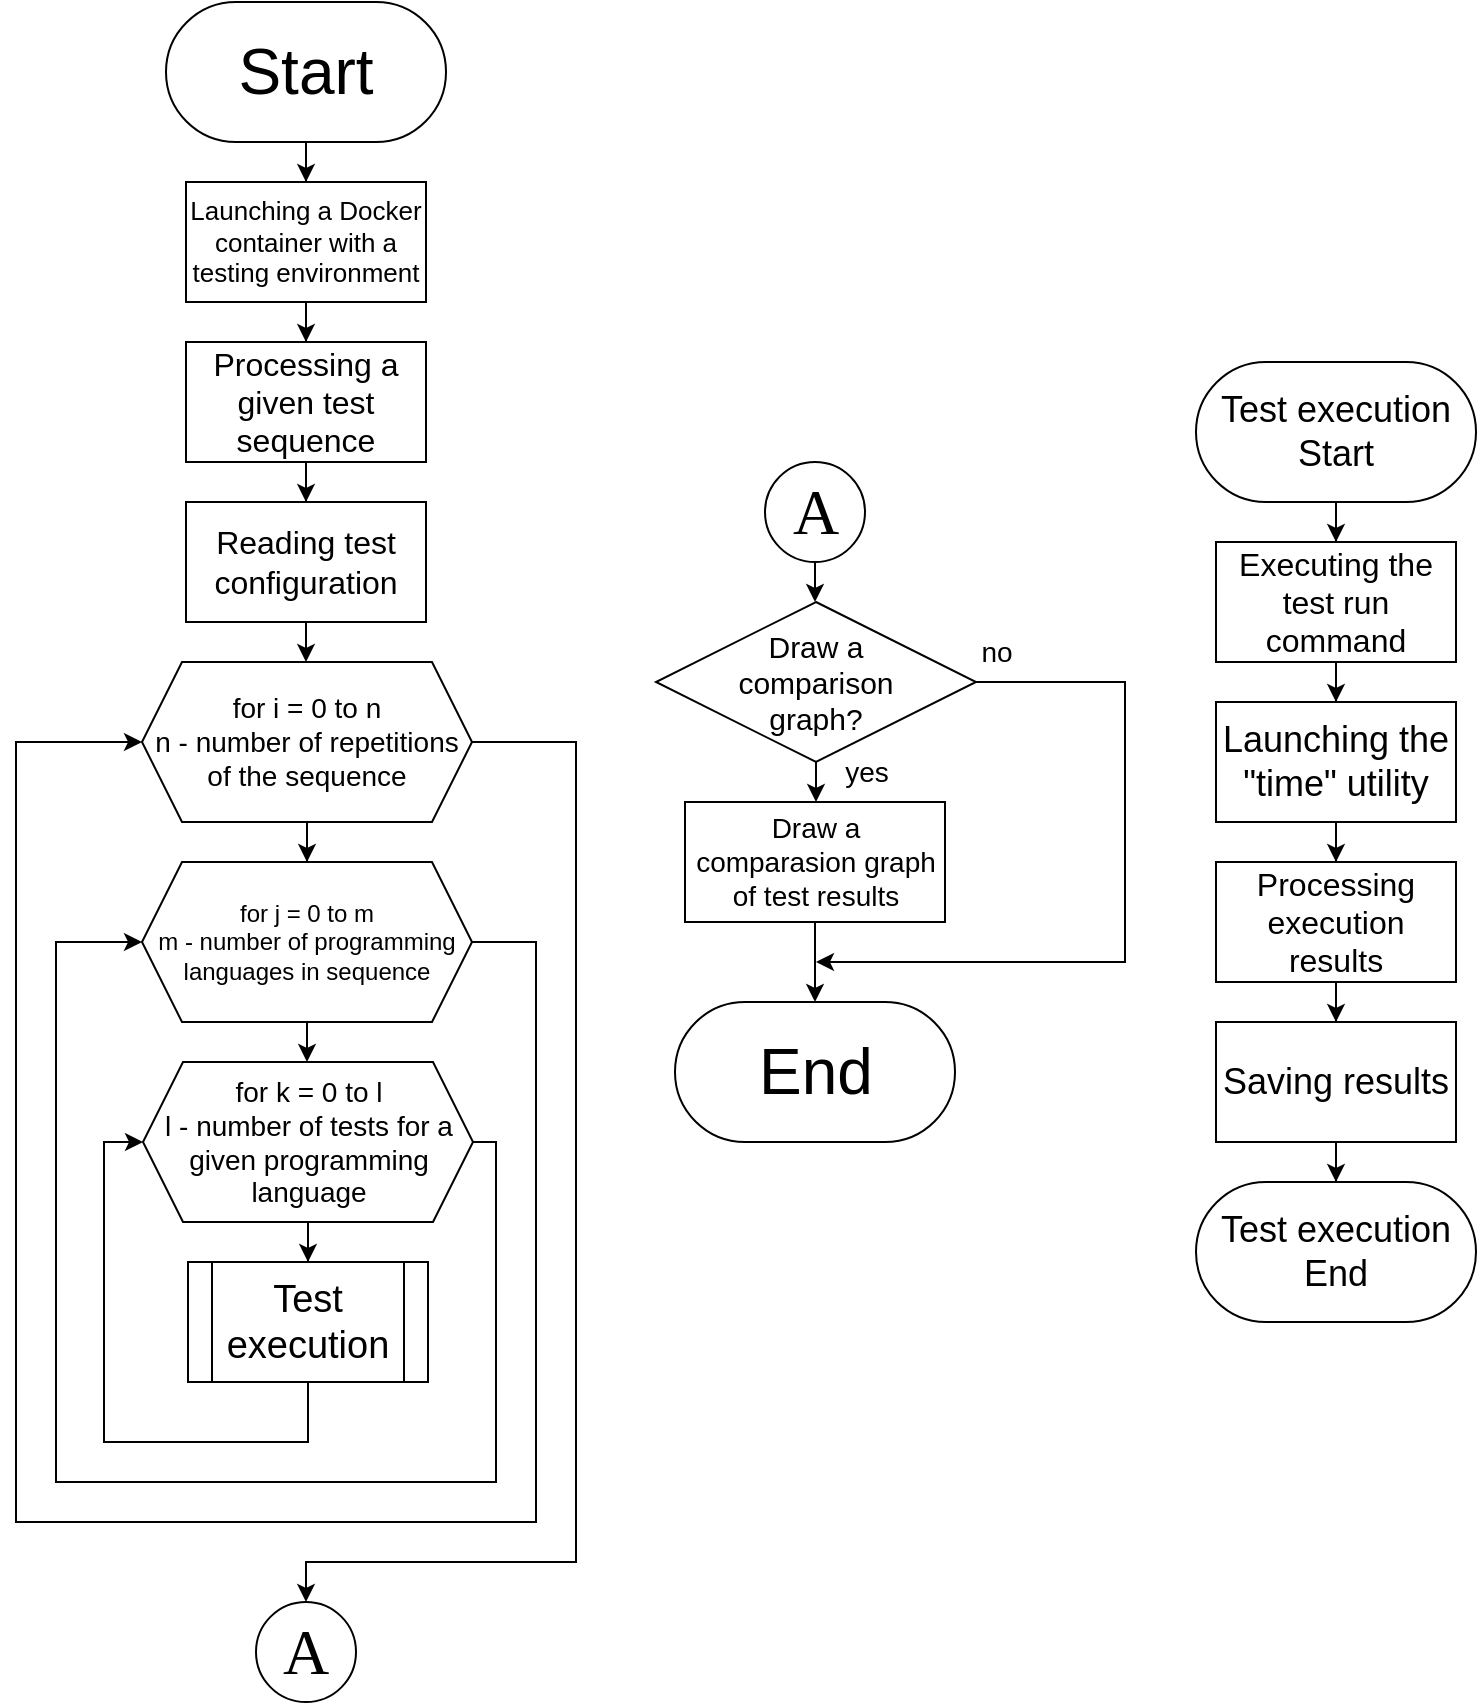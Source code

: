 <mxfile version="23.1.5" type="device">
  <diagram name="Page-1" id="krlLLVuHp6nMf8_PuCLu">
    <mxGraphModel dx="1458" dy="831" grid="1" gridSize="10" guides="1" tooltips="1" connect="1" arrows="1" fold="1" page="1" pageScale="1" pageWidth="850" pageHeight="1100" math="0" shadow="0">
      <root>
        <mxCell id="0" />
        <mxCell id="1" parent="0" />
        <mxCell id="wE5hzmVtrxH4fMtxzaI--26" style="edgeStyle=orthogonalEdgeStyle;rounded=0;orthogonalLoop=1;jettySize=auto;html=1;entryX=0.5;entryY=0;entryDx=0;entryDy=0;fontFamily=Arial;fontStyle=0" parent="1" source="wE5hzmVtrxH4fMtxzaI--2" target="wE5hzmVtrxH4fMtxzaI--23" edge="1">
          <mxGeometry relative="1" as="geometry" />
        </mxCell>
        <mxCell id="wE5hzmVtrxH4fMtxzaI--2" value="Start" style="rounded=1;whiteSpace=wrap;html=1;arcSize=50;fontFamily=Arial;fontStyle=0;fontSize=32;" parent="1" vertex="1">
          <mxGeometry x="355" y="60" width="140" height="70" as="geometry" />
        </mxCell>
        <mxCell id="wE5hzmVtrxH4fMtxzaI--12" style="edgeStyle=orthogonalEdgeStyle;rounded=0;orthogonalLoop=1;jettySize=auto;html=1;fontFamily=Arial;fontStyle=0" parent="1" source="wE5hzmVtrxH4fMtxzaI--3" target="wE5hzmVtrxH4fMtxzaI--4" edge="1">
          <mxGeometry relative="1" as="geometry" />
        </mxCell>
        <mxCell id="wE5hzmVtrxH4fMtxzaI--3" value="Processing a given test sequence" style="rounded=0;whiteSpace=wrap;html=1;fontFamily=Arial;fontStyle=0;fontSize=16;" parent="1" vertex="1">
          <mxGeometry x="365" y="230" width="120" height="60" as="geometry" />
        </mxCell>
        <mxCell id="wE5hzmVtrxH4fMtxzaI--13" style="edgeStyle=orthogonalEdgeStyle;rounded=0;orthogonalLoop=1;jettySize=auto;html=1;fontFamily=Arial;fontStyle=0" parent="1" source="wE5hzmVtrxH4fMtxzaI--4" target="wE5hzmVtrxH4fMtxzaI--5" edge="1">
          <mxGeometry relative="1" as="geometry" />
        </mxCell>
        <mxCell id="wE5hzmVtrxH4fMtxzaI--4" value="Reading test configuration" style="rounded=0;whiteSpace=wrap;html=1;fontFamily=Arial;fontStyle=0;fontSize=16;" parent="1" vertex="1">
          <mxGeometry x="365" y="310" width="120" height="60" as="geometry" />
        </mxCell>
        <mxCell id="wE5hzmVtrxH4fMtxzaI--14" style="edgeStyle=orthogonalEdgeStyle;rounded=0;orthogonalLoop=1;jettySize=auto;html=1;fontFamily=Arial;fontStyle=0" parent="1" source="wE5hzmVtrxH4fMtxzaI--5" target="wE5hzmVtrxH4fMtxzaI--6" edge="1">
          <mxGeometry relative="1" as="geometry" />
        </mxCell>
        <mxCell id="wE5hzmVtrxH4fMtxzaI--42" style="edgeStyle=orthogonalEdgeStyle;rounded=0;orthogonalLoop=1;jettySize=auto;html=1;fontFamily=Arial;fontStyle=0;entryX=0.5;entryY=0;entryDx=0;entryDy=0;" parent="1" source="wE5hzmVtrxH4fMtxzaI--5" target="wE5hzmVtrxH4fMtxzaI--51" edge="1">
          <mxGeometry relative="1" as="geometry">
            <mxPoint x="420" y="860" as="targetPoint" />
            <Array as="points">
              <mxPoint x="560" y="430" />
              <mxPoint x="560" y="840" />
              <mxPoint x="425" y="840" />
            </Array>
          </mxGeometry>
        </mxCell>
        <mxCell id="wE5hzmVtrxH4fMtxzaI--5" value="&lt;div style=&quot;font-size: 14px;&quot;&gt;for i = 0 to n&lt;/div&gt;&lt;div style=&quot;font-size: 14px;&quot;&gt;n - number of repetitions of the sequence&lt;/div&gt;" style="shape=hexagon;perimeter=hexagonPerimeter2;whiteSpace=wrap;html=1;fixedSize=1;fontFamily=Arial;fontStyle=0;fontSize=14;" parent="1" vertex="1">
          <mxGeometry x="343" y="390" width="165" height="80" as="geometry" />
        </mxCell>
        <mxCell id="wE5hzmVtrxH4fMtxzaI--15" style="edgeStyle=orthogonalEdgeStyle;rounded=0;orthogonalLoop=1;jettySize=auto;html=1;fontFamily=Arial;fontStyle=0" parent="1" source="wE5hzmVtrxH4fMtxzaI--6" target="wE5hzmVtrxH4fMtxzaI--7" edge="1">
          <mxGeometry relative="1" as="geometry" />
        </mxCell>
        <mxCell id="wE5hzmVtrxH4fMtxzaI--20" style="edgeStyle=orthogonalEdgeStyle;rounded=0;orthogonalLoop=1;jettySize=auto;html=1;entryX=0;entryY=0.5;entryDx=0;entryDy=0;fontFamily=Arial;fontStyle=0" parent="1" source="wE5hzmVtrxH4fMtxzaI--6" target="wE5hzmVtrxH4fMtxzaI--5" edge="1">
          <mxGeometry relative="1" as="geometry">
            <Array as="points">
              <mxPoint x="540" y="530" />
              <mxPoint x="540" y="820" />
              <mxPoint x="280" y="820" />
              <mxPoint x="280" y="430" />
            </Array>
          </mxGeometry>
        </mxCell>
        <mxCell id="wE5hzmVtrxH4fMtxzaI--6" value="&lt;div style=&quot;font-size: 12px;&quot;&gt;for j = 0 to m&lt;/div&gt;&lt;div style=&quot;font-size: 12px;&quot;&gt;m - number of programming languages in sequence&lt;/div&gt;" style="shape=hexagon;perimeter=hexagonPerimeter2;whiteSpace=wrap;html=1;fixedSize=1;fontFamily=Arial;fontStyle=0;fontSize=12;" parent="1" vertex="1">
          <mxGeometry x="343" y="490" width="165" height="80" as="geometry" />
        </mxCell>
        <mxCell id="wE5hzmVtrxH4fMtxzaI--16" style="edgeStyle=orthogonalEdgeStyle;rounded=0;orthogonalLoop=1;jettySize=auto;html=1;fontFamily=Arial;fontStyle=0" parent="1" source="wE5hzmVtrxH4fMtxzaI--7" target="wE5hzmVtrxH4fMtxzaI--10" edge="1">
          <mxGeometry relative="1" as="geometry" />
        </mxCell>
        <mxCell id="wE5hzmVtrxH4fMtxzaI--19" style="edgeStyle=orthogonalEdgeStyle;rounded=0;orthogonalLoop=1;jettySize=auto;html=1;entryX=0;entryY=0.5;entryDx=0;entryDy=0;fontFamily=Arial;fontStyle=0" parent="1" source="wE5hzmVtrxH4fMtxzaI--7" target="wE5hzmVtrxH4fMtxzaI--6" edge="1">
          <mxGeometry relative="1" as="geometry">
            <Array as="points">
              <mxPoint x="520" y="630" />
              <mxPoint x="520" y="800" />
              <mxPoint x="300" y="800" />
              <mxPoint x="300" y="530" />
            </Array>
          </mxGeometry>
        </mxCell>
        <mxCell id="wE5hzmVtrxH4fMtxzaI--7" value="&lt;div style=&quot;font-size: 14px;&quot;&gt;for k = 0 to l&lt;/div&gt;&lt;div style=&quot;font-size: 14px;&quot;&gt;l - number of tests for a given programming language&lt;/div&gt;" style="shape=hexagon;perimeter=hexagonPerimeter2;whiteSpace=wrap;html=1;fixedSize=1;fontFamily=Arial;fontStyle=0;fontSize=14;" parent="1" vertex="1">
          <mxGeometry x="343.5" y="590" width="165" height="80" as="geometry" />
        </mxCell>
        <mxCell id="wE5hzmVtrxH4fMtxzaI--17" style="edgeStyle=orthogonalEdgeStyle;rounded=0;orthogonalLoop=1;jettySize=auto;html=1;entryX=0;entryY=0.5;entryDx=0;entryDy=0;fontFamily=Arial;fontStyle=0" parent="1" source="wE5hzmVtrxH4fMtxzaI--10" target="wE5hzmVtrxH4fMtxzaI--7" edge="1">
          <mxGeometry relative="1" as="geometry">
            <Array as="points">
              <mxPoint x="426" y="780" />
              <mxPoint x="324" y="780" />
              <mxPoint x="324" y="630" />
            </Array>
          </mxGeometry>
        </mxCell>
        <mxCell id="wE5hzmVtrxH4fMtxzaI--10" value="Test execution" style="shape=process;whiteSpace=wrap;html=1;backgroundOutline=1;fontFamily=Arial;fontStyle=0;fontSize=19;" parent="1" vertex="1">
          <mxGeometry x="366" y="690" width="120" height="60" as="geometry" />
        </mxCell>
        <mxCell id="wE5hzmVtrxH4fMtxzaI--34" style="edgeStyle=orthogonalEdgeStyle;rounded=0;orthogonalLoop=1;jettySize=auto;html=1;entryX=0.5;entryY=0;entryDx=0;entryDy=0;fontFamily=Arial;fontStyle=0" parent="1" source="wE5hzmVtrxH4fMtxzaI--21" target="wE5hzmVtrxH4fMtxzaI--22" edge="1">
          <mxGeometry relative="1" as="geometry" />
        </mxCell>
        <mxCell id="wE5hzmVtrxH4fMtxzaI--21" value="Test execution&lt;br style=&quot;font-size: 18px;&quot;&gt;Start" style="rounded=1;whiteSpace=wrap;html=1;arcSize=50;fontFamily=Arial;fontStyle=0;fontSize=18;" parent="1" vertex="1">
          <mxGeometry x="870" y="240" width="140" height="70" as="geometry" />
        </mxCell>
        <mxCell id="wE5hzmVtrxH4fMtxzaI--35" style="edgeStyle=orthogonalEdgeStyle;rounded=0;orthogonalLoop=1;jettySize=auto;html=1;fontFamily=Arial;fontStyle=0" parent="1" source="wE5hzmVtrxH4fMtxzaI--22" target="wE5hzmVtrxH4fMtxzaI--30" edge="1">
          <mxGeometry relative="1" as="geometry" />
        </mxCell>
        <mxCell id="wE5hzmVtrxH4fMtxzaI--22" value="Executing the test run command" style="rounded=0;whiteSpace=wrap;html=1;fontFamily=Arial;fontStyle=0;fontSize=16;" parent="1" vertex="1">
          <mxGeometry x="880" y="330" width="120" height="60" as="geometry" />
        </mxCell>
        <mxCell id="wE5hzmVtrxH4fMtxzaI--29" style="edgeStyle=orthogonalEdgeStyle;rounded=0;orthogonalLoop=1;jettySize=auto;html=1;entryX=0.5;entryY=0;entryDx=0;entryDy=0;fontFamily=Arial;fontStyle=0" parent="1" source="wE5hzmVtrxH4fMtxzaI--23" target="wE5hzmVtrxH4fMtxzaI--3" edge="1">
          <mxGeometry relative="1" as="geometry" />
        </mxCell>
        <mxCell id="wE5hzmVtrxH4fMtxzaI--23" value="&lt;font style=&quot;font-size: 13px;&quot;&gt;Launching a Docker container with a testing environment&lt;/font&gt;" style="rounded=0;whiteSpace=wrap;html=1;fontFamily=Arial;fontStyle=0;fontSize=13;" parent="1" vertex="1">
          <mxGeometry x="365" y="150" width="120" height="60" as="geometry" />
        </mxCell>
        <mxCell id="wE5hzmVtrxH4fMtxzaI--36" style="edgeStyle=orthogonalEdgeStyle;rounded=0;orthogonalLoop=1;jettySize=auto;html=1;entryX=0.5;entryY=0;entryDx=0;entryDy=0;fontFamily=Arial;fontStyle=0" parent="1" source="wE5hzmVtrxH4fMtxzaI--30" target="wE5hzmVtrxH4fMtxzaI--31" edge="1">
          <mxGeometry relative="1" as="geometry" />
        </mxCell>
        <mxCell id="wE5hzmVtrxH4fMtxzaI--30" value="Launching the &quot;time&quot; utility" style="rounded=0;whiteSpace=wrap;html=1;fontFamily=Arial;fontStyle=0;fontSize=18;" parent="1" vertex="1">
          <mxGeometry x="880" y="410" width="120" height="60" as="geometry" />
        </mxCell>
        <mxCell id="wE5hzmVtrxH4fMtxzaI--37" style="edgeStyle=orthogonalEdgeStyle;rounded=0;orthogonalLoop=1;jettySize=auto;html=1;entryX=0.5;entryY=0;entryDx=0;entryDy=0;fontFamily=Arial;fontStyle=0" parent="1" source="wE5hzmVtrxH4fMtxzaI--31" target="wE5hzmVtrxH4fMtxzaI--32" edge="1">
          <mxGeometry relative="1" as="geometry" />
        </mxCell>
        <mxCell id="wE5hzmVtrxH4fMtxzaI--31" value="Processing execution results" style="rounded=0;whiteSpace=wrap;html=1;fontFamily=Arial;fontStyle=0;fontSize=16;" parent="1" vertex="1">
          <mxGeometry x="880" y="490" width="120" height="60" as="geometry" />
        </mxCell>
        <mxCell id="wE5hzmVtrxH4fMtxzaI--39" style="edgeStyle=orthogonalEdgeStyle;rounded=0;orthogonalLoop=1;jettySize=auto;html=1;fontFamily=Arial;fontStyle=0" parent="1" source="wE5hzmVtrxH4fMtxzaI--32" target="wE5hzmVtrxH4fMtxzaI--33" edge="1">
          <mxGeometry relative="1" as="geometry" />
        </mxCell>
        <mxCell id="wE5hzmVtrxH4fMtxzaI--32" value="Saving results" style="rounded=0;whiteSpace=wrap;html=1;fontFamily=Arial;fontStyle=0;fontSize=18;" parent="1" vertex="1">
          <mxGeometry x="880" y="570" width="120" height="60" as="geometry" />
        </mxCell>
        <mxCell id="wE5hzmVtrxH4fMtxzaI--33" value="Test execution&lt;br style=&quot;font-size: 18px;&quot;&gt;End" style="rounded=1;whiteSpace=wrap;html=1;arcSize=50;fontFamily=Arial;fontStyle=0;fontSize=18;" parent="1" vertex="1">
          <mxGeometry x="870" y="650" width="140" height="70" as="geometry" />
        </mxCell>
        <mxCell id="wE5hzmVtrxH4fMtxzaI--44" style="edgeStyle=orthogonalEdgeStyle;rounded=0;orthogonalLoop=1;jettySize=auto;html=1;entryX=0.5;entryY=0;entryDx=0;entryDy=0;fontFamily=Arial;fontStyle=0" parent="1" source="wE5hzmVtrxH4fMtxzaI--41" target="wE5hzmVtrxH4fMtxzaI--43" edge="1">
          <mxGeometry relative="1" as="geometry" />
        </mxCell>
        <mxCell id="wE5hzmVtrxH4fMtxzaI--48" style="edgeStyle=orthogonalEdgeStyle;rounded=0;orthogonalLoop=1;jettySize=auto;html=1;fontFamily=Arial;fontStyle=0" parent="1" source="wE5hzmVtrxH4fMtxzaI--41" edge="1">
          <mxGeometry relative="1" as="geometry">
            <mxPoint x="680" y="540" as="targetPoint" />
            <Array as="points">
              <mxPoint x="834.5" y="400" />
              <mxPoint x="834.5" y="540" />
            </Array>
          </mxGeometry>
        </mxCell>
        <mxCell id="wE5hzmVtrxH4fMtxzaI--41" value="Draw&amp;nbsp;a &lt;br style=&quot;font-size: 15px;&quot;&gt;comparison&lt;br style=&quot;font-size: 15px;&quot;&gt;graph?" style="rhombus;whiteSpace=wrap;html=1;fontFamily=Arial;fontStyle=0;fontSize=15;" parent="1" vertex="1">
          <mxGeometry x="600" y="360" width="160" height="80" as="geometry" />
        </mxCell>
        <mxCell id="wE5hzmVtrxH4fMtxzaI--46" style="edgeStyle=orthogonalEdgeStyle;rounded=0;orthogonalLoop=1;jettySize=auto;html=1;entryX=0.5;entryY=0;entryDx=0;entryDy=0;fontFamily=Arial;fontStyle=0" parent="1" source="wE5hzmVtrxH4fMtxzaI--43" target="wE5hzmVtrxH4fMtxzaI--45" edge="1">
          <mxGeometry relative="1" as="geometry" />
        </mxCell>
        <mxCell id="wE5hzmVtrxH4fMtxzaI--43" value="Draw a comparasion graph of test results" style="rounded=0;whiteSpace=wrap;html=1;fontFamily=Arial;fontStyle=0;fontSize=14;" parent="1" vertex="1">
          <mxGeometry x="614.5" y="460" width="130" height="60" as="geometry" />
        </mxCell>
        <mxCell id="wE5hzmVtrxH4fMtxzaI--45" value="End" style="rounded=1;whiteSpace=wrap;html=1;arcSize=50;fontFamily=Arial;fontStyle=0;fontSize=32;" parent="1" vertex="1">
          <mxGeometry x="609.5" y="560" width="140" height="70" as="geometry" />
        </mxCell>
        <mxCell id="wE5hzmVtrxH4fMtxzaI--49" value="no" style="text;html=1;align=center;verticalAlign=middle;resizable=0;points=[];autosize=1;strokeColor=none;fillColor=none;fontFamily=Arial;fontStyle=0;fontSize=14;" parent="1" vertex="1">
          <mxGeometry x="749.5" y="370" width="40" height="30" as="geometry" />
        </mxCell>
        <mxCell id="wE5hzmVtrxH4fMtxzaI--50" value="yes" style="text;html=1;align=center;verticalAlign=middle;resizable=0;points=[];autosize=1;strokeColor=none;fillColor=none;fontFamily=Arial;fontStyle=0;fontSize=14;" parent="1" vertex="1">
          <mxGeometry x="680" y="430" width="50" height="30" as="geometry" />
        </mxCell>
        <mxCell id="wE5hzmVtrxH4fMtxzaI--51" value="&lt;font face=&quot;GOST Type B&quot; size=&quot;1&quot;&gt;&lt;span style=&quot;font-size: 32px;&quot;&gt;А&lt;/span&gt;&lt;/font&gt;" style="ellipse;whiteSpace=wrap;html=1;aspect=fixed;fontFamily=Arial;fontStyle=0" parent="1" vertex="1">
          <mxGeometry x="400" y="860" width="50" height="50" as="geometry" />
        </mxCell>
        <mxCell id="wE5hzmVtrxH4fMtxzaI--54" style="edgeStyle=orthogonalEdgeStyle;rounded=0;orthogonalLoop=1;jettySize=auto;html=1;entryX=0.5;entryY=0;entryDx=0;entryDy=0;fontFamily=Arial;fontStyle=0" parent="1" source="wE5hzmVtrxH4fMtxzaI--53" target="wE5hzmVtrxH4fMtxzaI--41" edge="1">
          <mxGeometry relative="1" as="geometry" />
        </mxCell>
        <mxCell id="wE5hzmVtrxH4fMtxzaI--53" value="&lt;font face=&quot;GOST Type B&quot; size=&quot;1&quot;&gt;&lt;span style=&quot;font-size: 32px;&quot;&gt;А&lt;/span&gt;&lt;/font&gt;" style="ellipse;whiteSpace=wrap;html=1;aspect=fixed;fontFamily=Arial;fontStyle=0" parent="1" vertex="1">
          <mxGeometry x="654.5" y="290" width="50" height="50" as="geometry" />
        </mxCell>
      </root>
    </mxGraphModel>
  </diagram>
</mxfile>
